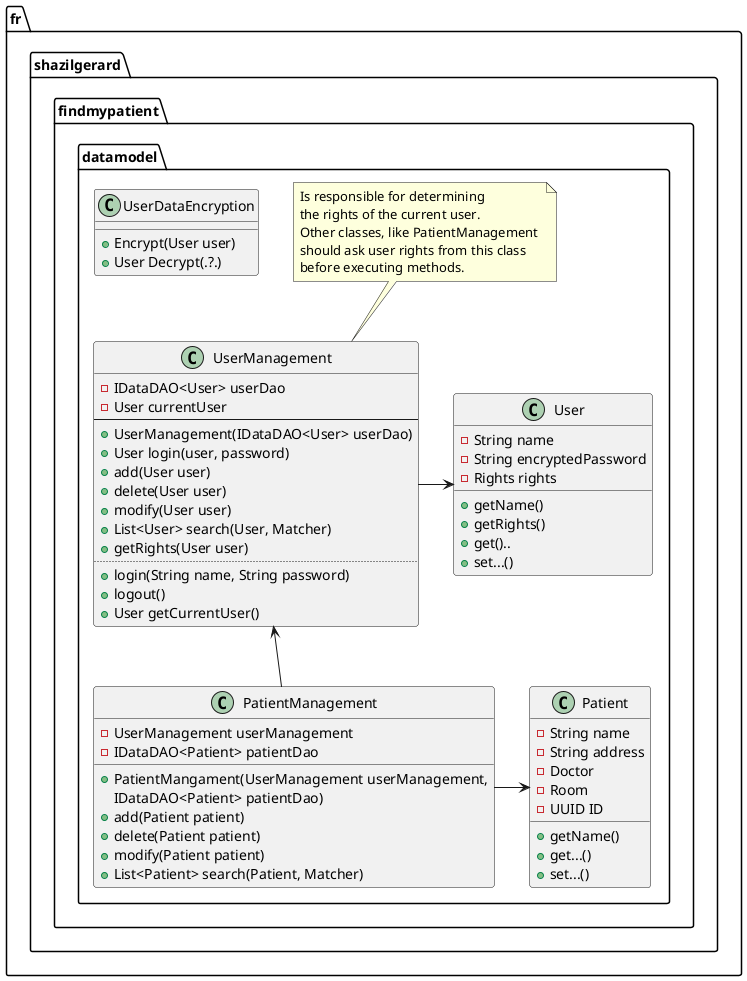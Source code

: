 @startuml

package fr.shazilgerard.findmypatient.datamodel {
	class Patient{
		- String name
		- String address
		- Doctor
		- Room
		- UUID ID
		
		+ getName()
		+ get...()
		+ set...()
	}
	class User{
		- String name
		- String encryptedPassword
		- Rights rights
		
		+ getName()
		+ getRights()
		+ get()..
		+ set...()
	}
	
		class UserManagement{
		- IDataDAO<User> userDao
		- User currentUser
		--
		+ UserManagement(IDataDAO<User> userDao)
		+ User login(user, password)
		+ add(User user)
		+ delete(User user)
		+ modify(User user)
		+ List<User> search(User, Matcher)
		+ getRights(User user)
		..
		+ login(String name, String password)
		+ logout()
		+ User getCurrentUser()
	}
	note top of UserManagement
		Is responsible for determining 
		the rights of the current user.
		Other classes, like PatientManagement 
		should ask user rights from this class
		before executing methods.
	end note
	class PatientManagement{
		- UserManagement userManagement
		- IDataDAO<Patient> patientDao
		
		+ PatientMangament(UserManagement userManagement, 
		   IDataDAO<Patient> patientDao)
		+ add(Patient patient)
		+ delete(Patient patient)
		+ modify(Patient patient)
		+ List<Patient> search(Patient, Matcher)
	}
	class UserDataEncryption{
		+ Encrypt(User user)
		+ User Decrypt(.?.)
	}


UserManagement -> User
PatientManagement -> Patient
UserManagement <-- PatientManagement

}

@enduml